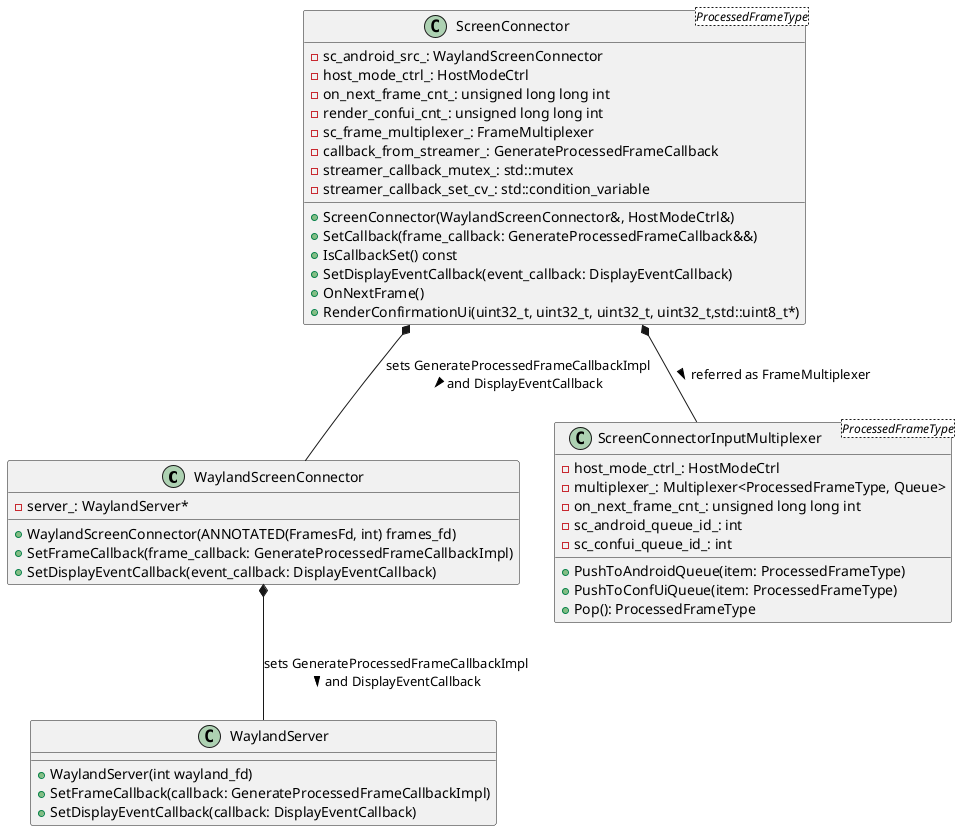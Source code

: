 @startuml

class WaylandScreenConnector {
  -server_: WaylandServer*
  +WaylandScreenConnector(ANNOTATED(FramesFd, int) frames_fd)
  +SetFrameCallback(frame_callback: GenerateProcessedFrameCallbackImpl)
  +SetDisplayEventCallback(event_callback: DisplayEventCallback)
}

class WaylandServer {
  +WaylandServer(int wayland_fd)
  +SetFrameCallback(callback: GenerateProcessedFrameCallbackImpl)
  +SetDisplayEventCallback(callback: DisplayEventCallback)
}

class ScreenConnector<ProcessedFrameType> {
  -sc_android_src_: WaylandScreenConnector
  -host_mode_ctrl_: HostModeCtrl
  -on_next_frame_cnt_: unsigned long long int
  -render_confui_cnt_: unsigned long long int
  -sc_frame_multiplexer_: FrameMultiplexer
  -callback_from_streamer_: GenerateProcessedFrameCallback
  -streamer_callback_mutex_: std::mutex
  -streamer_callback_set_cv_: std::condition_variable
  +ScreenConnector(WaylandScreenConnector&, HostModeCtrl&)
  +SetCallback(frame_callback: GenerateProcessedFrameCallback&&)
  +IsCallbackSet() const
  +SetDisplayEventCallback(event_callback: DisplayEventCallback)
  +OnNextFrame()
  +RenderConfirmationUi(uint32_t, uint32_t, uint32_t, uint32_t,std::uint8_t*)
}

class ScreenConnectorInputMultiplexer<ProcessedFrameType> {
  - host_mode_ctrl_: HostModeCtrl
  - multiplexer_: Multiplexer<ProcessedFrameType, Queue>
  - on_next_frame_cnt_: unsigned long long int
  - sc_android_queue_id_: int
  - sc_confui_queue_id_: int
  + PushToAndroidQueue(item: ProcessedFrameType)
  + PushToConfUiQueue(item: ProcessedFrameType)
  + Pop(): ProcessedFrameType
}

ScreenConnector *-- ScreenConnectorInputMultiplexer : referred as FrameMultiplexer >

ScreenConnector *-- WaylandScreenConnector : sets GenerateProcessedFrameCallbackImpl\nand DisplayEventCallback >
WaylandScreenConnector *-- WaylandServer : sets GenerateProcessedFrameCallbackImpl\nand DisplayEventCallback >

@enduml

